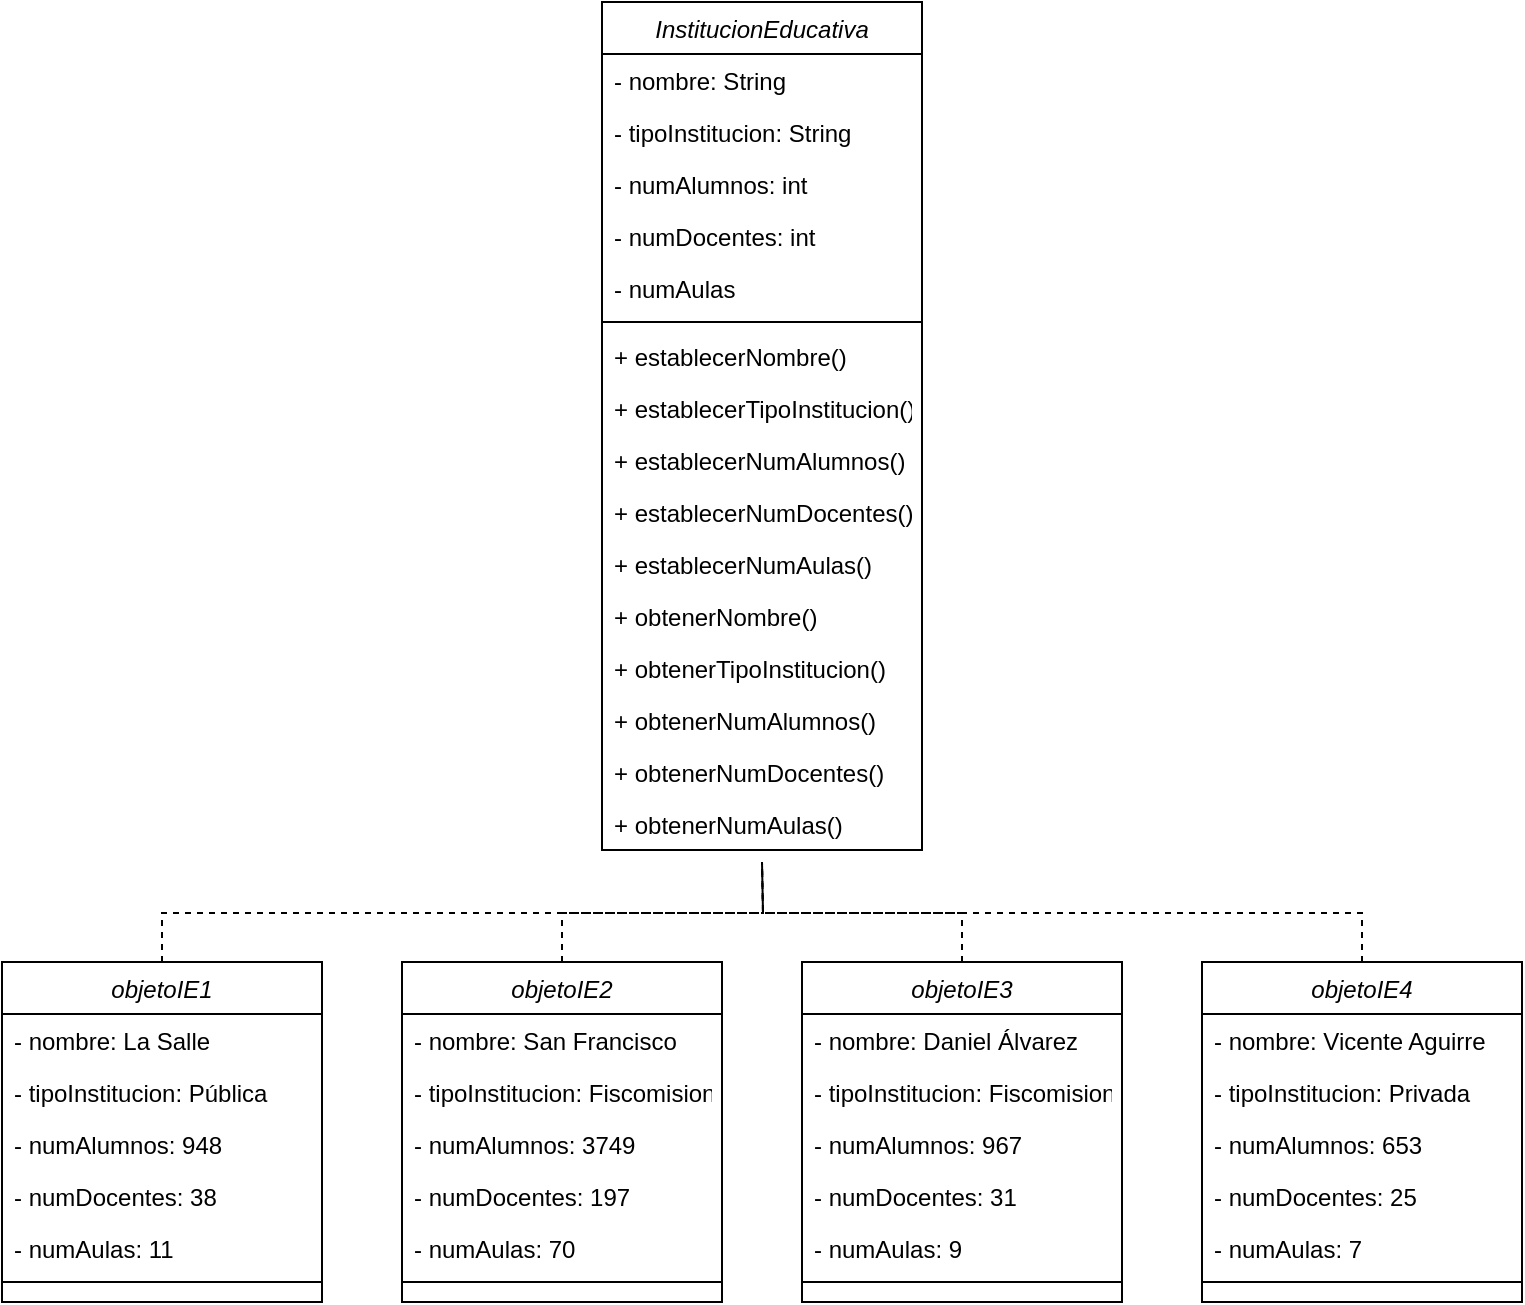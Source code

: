 <mxfile version="24.2.5" type="device">
  <diagram id="C5RBs43oDa-KdzZeNtuy" name="Page-1">
    <mxGraphModel dx="954" dy="674" grid="1" gridSize="10" guides="1" tooltips="1" connect="1" arrows="1" fold="1" page="1" pageScale="1" pageWidth="827" pageHeight="1169" math="0" shadow="0">
      <root>
        <mxCell id="WIyWlLk6GJQsqaUBKTNV-0" />
        <mxCell id="WIyWlLk6GJQsqaUBKTNV-1" parent="WIyWlLk6GJQsqaUBKTNV-0" />
        <mxCell id="zkfFHV4jXpPFQw0GAbJ--0" value="InstitucionEducativa" style="swimlane;fontStyle=2;align=center;verticalAlign=top;childLayout=stackLayout;horizontal=1;startSize=26;horizontalStack=0;resizeParent=1;resizeLast=0;collapsible=1;marginBottom=0;rounded=0;shadow=0;strokeWidth=1;" parent="WIyWlLk6GJQsqaUBKTNV-1" vertex="1">
          <mxGeometry x="340" y="40" width="160" height="424" as="geometry">
            <mxRectangle x="334" y="30" width="160" height="26" as="alternateBounds" />
          </mxGeometry>
        </mxCell>
        <mxCell id="zkfFHV4jXpPFQw0GAbJ--1" value="- nombre: String" style="text;align=left;verticalAlign=top;spacingLeft=4;spacingRight=4;overflow=hidden;rotatable=0;points=[[0,0.5],[1,0.5]];portConstraint=eastwest;" parent="zkfFHV4jXpPFQw0GAbJ--0" vertex="1">
          <mxGeometry y="26" width="160" height="26" as="geometry" />
        </mxCell>
        <mxCell id="zkfFHV4jXpPFQw0GAbJ--2" value="- tipoInstitucion: String" style="text;align=left;verticalAlign=top;spacingLeft=4;spacingRight=4;overflow=hidden;rotatable=0;points=[[0,0.5],[1,0.5]];portConstraint=eastwest;rounded=0;shadow=0;html=0;" parent="zkfFHV4jXpPFQw0GAbJ--0" vertex="1">
          <mxGeometry y="52" width="160" height="26" as="geometry" />
        </mxCell>
        <mxCell id="zkfFHV4jXpPFQw0GAbJ--3" value="- numAlumnos: int" style="text;align=left;verticalAlign=top;spacingLeft=4;spacingRight=4;overflow=hidden;rotatable=0;points=[[0,0.5],[1,0.5]];portConstraint=eastwest;rounded=0;shadow=0;html=0;" parent="zkfFHV4jXpPFQw0GAbJ--0" vertex="1">
          <mxGeometry y="78" width="160" height="26" as="geometry" />
        </mxCell>
        <mxCell id="EqsI3cdDh4cph1ESkexS-0" value="- numDocentes: int" style="text;align=left;verticalAlign=top;spacingLeft=4;spacingRight=4;overflow=hidden;rotatable=0;points=[[0,0.5],[1,0.5]];portConstraint=eastwest;rounded=0;shadow=0;html=0;" parent="zkfFHV4jXpPFQw0GAbJ--0" vertex="1">
          <mxGeometry y="104" width="160" height="26" as="geometry" />
        </mxCell>
        <mxCell id="Us2i2YmAc2GMmo4mCGwZ-0" value="- numAulas" style="text;align=left;verticalAlign=top;spacingLeft=4;spacingRight=4;overflow=hidden;rotatable=0;points=[[0,0.5],[1,0.5]];portConstraint=eastwest;rounded=0;shadow=0;html=0;" parent="zkfFHV4jXpPFQw0GAbJ--0" vertex="1">
          <mxGeometry y="130" width="160" height="26" as="geometry" />
        </mxCell>
        <mxCell id="zkfFHV4jXpPFQw0GAbJ--4" value="" style="line;html=1;strokeWidth=1;align=left;verticalAlign=middle;spacingTop=-1;spacingLeft=3;spacingRight=3;rotatable=0;labelPosition=right;points=[];portConstraint=eastwest;" parent="zkfFHV4jXpPFQw0GAbJ--0" vertex="1">
          <mxGeometry y="156" width="160" height="8" as="geometry" />
        </mxCell>
        <mxCell id="zkfFHV4jXpPFQw0GAbJ--5" value="+ establecerNombre()" style="text;align=left;verticalAlign=top;spacingLeft=4;spacingRight=4;overflow=hidden;rotatable=0;points=[[0,0.5],[1,0.5]];portConstraint=eastwest;" parent="zkfFHV4jXpPFQw0GAbJ--0" vertex="1">
          <mxGeometry y="164" width="160" height="26" as="geometry" />
        </mxCell>
        <mxCell id="EqsI3cdDh4cph1ESkexS-2" value="+ establecerTipoInstitucion()" style="text;align=left;verticalAlign=top;spacingLeft=4;spacingRight=4;overflow=hidden;rotatable=0;points=[[0,0.5],[1,0.5]];portConstraint=eastwest;" parent="zkfFHV4jXpPFQw0GAbJ--0" vertex="1">
          <mxGeometry y="190" width="160" height="26" as="geometry" />
        </mxCell>
        <mxCell id="EqsI3cdDh4cph1ESkexS-3" value="+ establecerNumAlumnos()" style="text;align=left;verticalAlign=top;spacingLeft=4;spacingRight=4;overflow=hidden;rotatable=0;points=[[0,0.5],[1,0.5]];portConstraint=eastwest;" parent="zkfFHV4jXpPFQw0GAbJ--0" vertex="1">
          <mxGeometry y="216" width="160" height="26" as="geometry" />
        </mxCell>
        <mxCell id="EqsI3cdDh4cph1ESkexS-4" value="+ establecerNumDocentes()" style="text;align=left;verticalAlign=top;spacingLeft=4;spacingRight=4;overflow=hidden;rotatable=0;points=[[0,0.5],[1,0.5]];portConstraint=eastwest;" parent="zkfFHV4jXpPFQw0GAbJ--0" vertex="1">
          <mxGeometry y="242" width="160" height="26" as="geometry" />
        </mxCell>
        <mxCell id="Us2i2YmAc2GMmo4mCGwZ-1" value="+ establecerNumAulas()" style="text;align=left;verticalAlign=top;spacingLeft=4;spacingRight=4;overflow=hidden;rotatable=0;points=[[0,0.5],[1,0.5]];portConstraint=eastwest;" parent="zkfFHV4jXpPFQw0GAbJ--0" vertex="1">
          <mxGeometry y="268" width="160" height="26" as="geometry" />
        </mxCell>
        <mxCell id="EqsI3cdDh4cph1ESkexS-5" value="+ obtenerNombre()" style="text;align=left;verticalAlign=top;spacingLeft=4;spacingRight=4;overflow=hidden;rotatable=0;points=[[0,0.5],[1,0.5]];portConstraint=eastwest;" parent="zkfFHV4jXpPFQw0GAbJ--0" vertex="1">
          <mxGeometry y="294" width="160" height="26" as="geometry" />
        </mxCell>
        <mxCell id="EqsI3cdDh4cph1ESkexS-8" value="+ obtenerTipoInstitucion()" style="text;align=left;verticalAlign=top;spacingLeft=4;spacingRight=4;overflow=hidden;rotatable=0;points=[[0,0.5],[1,0.5]];portConstraint=eastwest;" parent="zkfFHV4jXpPFQw0GAbJ--0" vertex="1">
          <mxGeometry y="320" width="160" height="26" as="geometry" />
        </mxCell>
        <mxCell id="EqsI3cdDh4cph1ESkexS-6" value="+ obtenerNumAlumnos()" style="text;align=left;verticalAlign=top;spacingLeft=4;spacingRight=4;overflow=hidden;rotatable=0;points=[[0,0.5],[1,0.5]];portConstraint=eastwest;" parent="zkfFHV4jXpPFQw0GAbJ--0" vertex="1">
          <mxGeometry y="346" width="160" height="26" as="geometry" />
        </mxCell>
        <mxCell id="EqsI3cdDh4cph1ESkexS-7" value="+ obtenerNumDocentes()" style="text;align=left;verticalAlign=top;spacingLeft=4;spacingRight=4;overflow=hidden;rotatable=0;points=[[0,0.5],[1,0.5]];portConstraint=eastwest;" parent="zkfFHV4jXpPFQw0GAbJ--0" vertex="1">
          <mxGeometry y="372" width="160" height="26" as="geometry" />
        </mxCell>
        <mxCell id="Us2i2YmAc2GMmo4mCGwZ-2" value="+ obtenerNumAulas()" style="text;align=left;verticalAlign=top;spacingLeft=4;spacingRight=4;overflow=hidden;rotatable=0;points=[[0,0.5],[1,0.5]];portConstraint=eastwest;" parent="zkfFHV4jXpPFQw0GAbJ--0" vertex="1">
          <mxGeometry y="398" width="160" height="26" as="geometry" />
        </mxCell>
        <mxCell id="Us2i2YmAc2GMmo4mCGwZ-3" style="edgeStyle=orthogonalEdgeStyle;rounded=0;orthogonalLoop=1;jettySize=auto;html=1;exitX=0.5;exitY=0;exitDx=0;exitDy=0;dashed=1;endArrow=none;endFill=0;" parent="WIyWlLk6GJQsqaUBKTNV-1" source="EqsI3cdDh4cph1ESkexS-9" edge="1">
          <mxGeometry relative="1" as="geometry">
            <mxPoint x="420" y="470" as="targetPoint" />
          </mxGeometry>
        </mxCell>
        <mxCell id="EqsI3cdDh4cph1ESkexS-9" value="objetoIE1" style="swimlane;fontStyle=2;align=center;verticalAlign=top;childLayout=stackLayout;horizontal=1;startSize=26;horizontalStack=0;resizeParent=1;resizeLast=0;collapsible=1;marginBottom=0;rounded=0;shadow=0;strokeWidth=1;" parent="WIyWlLk6GJQsqaUBKTNV-1" vertex="1">
          <mxGeometry x="40" y="520" width="160" height="170" as="geometry">
            <mxRectangle x="334" y="30" width="160" height="26" as="alternateBounds" />
          </mxGeometry>
        </mxCell>
        <mxCell id="EqsI3cdDh4cph1ESkexS-10" value="- nombre: La Salle" style="text;align=left;verticalAlign=top;spacingLeft=4;spacingRight=4;overflow=hidden;rotatable=0;points=[[0,0.5],[1,0.5]];portConstraint=eastwest;" parent="EqsI3cdDh4cph1ESkexS-9" vertex="1">
          <mxGeometry y="26" width="160" height="26" as="geometry" />
        </mxCell>
        <mxCell id="EqsI3cdDh4cph1ESkexS-11" value="- tipoInstitucion: Pública" style="text;align=left;verticalAlign=top;spacingLeft=4;spacingRight=4;overflow=hidden;rotatable=0;points=[[0,0.5],[1,0.5]];portConstraint=eastwest;rounded=0;shadow=0;html=0;" parent="EqsI3cdDh4cph1ESkexS-9" vertex="1">
          <mxGeometry y="52" width="160" height="26" as="geometry" />
        </mxCell>
        <mxCell id="EqsI3cdDh4cph1ESkexS-12" value="- numAlumnos: 948" style="text;align=left;verticalAlign=top;spacingLeft=4;spacingRight=4;overflow=hidden;rotatable=0;points=[[0,0.5],[1,0.5]];portConstraint=eastwest;rounded=0;shadow=0;html=0;" parent="EqsI3cdDh4cph1ESkexS-9" vertex="1">
          <mxGeometry y="78" width="160" height="26" as="geometry" />
        </mxCell>
        <mxCell id="EqsI3cdDh4cph1ESkexS-13" value="- numDocentes: 38" style="text;align=left;verticalAlign=top;spacingLeft=4;spacingRight=4;overflow=hidden;rotatable=0;points=[[0,0.5],[1,0.5]];portConstraint=eastwest;rounded=0;shadow=0;html=0;" parent="EqsI3cdDh4cph1ESkexS-9" vertex="1">
          <mxGeometry y="104" width="160" height="26" as="geometry" />
        </mxCell>
        <mxCell id="Us2i2YmAc2GMmo4mCGwZ-7" value="- numAulas: 11" style="text;align=left;verticalAlign=top;spacingLeft=4;spacingRight=4;overflow=hidden;rotatable=0;points=[[0,0.5],[1,0.5]];portConstraint=eastwest;rounded=0;shadow=0;html=0;" parent="EqsI3cdDh4cph1ESkexS-9" vertex="1">
          <mxGeometry y="130" width="160" height="26" as="geometry" />
        </mxCell>
        <mxCell id="EqsI3cdDh4cph1ESkexS-14" value="" style="line;html=1;strokeWidth=1;align=left;verticalAlign=middle;spacingTop=-1;spacingLeft=3;spacingRight=3;rotatable=0;labelPosition=right;points=[];portConstraint=eastwest;" parent="EqsI3cdDh4cph1ESkexS-9" vertex="1">
          <mxGeometry y="156" width="160" height="8" as="geometry" />
        </mxCell>
        <mxCell id="EqsI3cdDh4cph1ESkexS-68" style="edgeStyle=orthogonalEdgeStyle;rounded=0;orthogonalLoop=1;jettySize=auto;html=1;exitX=0.5;exitY=0;exitDx=0;exitDy=0;strokeColor=none;endArrow=none;endFill=0;" parent="WIyWlLk6GJQsqaUBKTNV-1" source="EqsI3cdDh4cph1ESkexS-23" edge="1">
          <mxGeometry relative="1" as="geometry">
            <mxPoint x="420" y="390" as="targetPoint" />
          </mxGeometry>
        </mxCell>
        <mxCell id="Us2i2YmAc2GMmo4mCGwZ-4" style="edgeStyle=orthogonalEdgeStyle;rounded=0;orthogonalLoop=1;jettySize=auto;html=1;exitX=0.5;exitY=0;exitDx=0;exitDy=0;dashed=1;endArrow=none;endFill=0;" parent="WIyWlLk6GJQsqaUBKTNV-1" source="EqsI3cdDh4cph1ESkexS-23" edge="1">
          <mxGeometry relative="1" as="geometry">
            <mxPoint x="420" y="470" as="targetPoint" />
          </mxGeometry>
        </mxCell>
        <mxCell id="EqsI3cdDh4cph1ESkexS-23" value="objetoIE2" style="swimlane;fontStyle=2;align=center;verticalAlign=top;childLayout=stackLayout;horizontal=1;startSize=26;horizontalStack=0;resizeParent=1;resizeLast=0;collapsible=1;marginBottom=0;rounded=0;shadow=0;strokeWidth=1;" parent="WIyWlLk6GJQsqaUBKTNV-1" vertex="1">
          <mxGeometry x="240" y="520" width="160" height="170" as="geometry">
            <mxRectangle x="334" y="30" width="160" height="26" as="alternateBounds" />
          </mxGeometry>
        </mxCell>
        <mxCell id="EqsI3cdDh4cph1ESkexS-24" value="- nombre: San Francisco" style="text;align=left;verticalAlign=top;spacingLeft=4;spacingRight=4;overflow=hidden;rotatable=0;points=[[0,0.5],[1,0.5]];portConstraint=eastwest;" parent="EqsI3cdDh4cph1ESkexS-23" vertex="1">
          <mxGeometry y="26" width="160" height="26" as="geometry" />
        </mxCell>
        <mxCell id="EqsI3cdDh4cph1ESkexS-25" value="- tipoInstitucion: Fiscomisional" style="text;align=left;verticalAlign=top;spacingLeft=4;spacingRight=4;overflow=hidden;rotatable=0;points=[[0,0.5],[1,0.5]];portConstraint=eastwest;rounded=0;shadow=0;html=0;" parent="EqsI3cdDh4cph1ESkexS-23" vertex="1">
          <mxGeometry y="52" width="160" height="26" as="geometry" />
        </mxCell>
        <mxCell id="EqsI3cdDh4cph1ESkexS-26" value="- numAlumnos: 3749" style="text;align=left;verticalAlign=top;spacingLeft=4;spacingRight=4;overflow=hidden;rotatable=0;points=[[0,0.5],[1,0.5]];portConstraint=eastwest;rounded=0;shadow=0;html=0;" parent="EqsI3cdDh4cph1ESkexS-23" vertex="1">
          <mxGeometry y="78" width="160" height="26" as="geometry" />
        </mxCell>
        <mxCell id="EqsI3cdDh4cph1ESkexS-27" value="- numDocentes: 197" style="text;align=left;verticalAlign=top;spacingLeft=4;spacingRight=4;overflow=hidden;rotatable=0;points=[[0,0.5],[1,0.5]];portConstraint=eastwest;rounded=0;shadow=0;html=0;" parent="EqsI3cdDh4cph1ESkexS-23" vertex="1">
          <mxGeometry y="104" width="160" height="26" as="geometry" />
        </mxCell>
        <mxCell id="Us2i2YmAc2GMmo4mCGwZ-8" value="- numAulas: 70" style="text;align=left;verticalAlign=top;spacingLeft=4;spacingRight=4;overflow=hidden;rotatable=0;points=[[0,0.5],[1,0.5]];portConstraint=eastwest;rounded=0;shadow=0;html=0;" parent="EqsI3cdDh4cph1ESkexS-23" vertex="1">
          <mxGeometry y="130" width="160" height="26" as="geometry" />
        </mxCell>
        <mxCell id="EqsI3cdDh4cph1ESkexS-28" value="" style="line;html=1;strokeWidth=1;align=left;verticalAlign=middle;spacingTop=-1;spacingLeft=3;spacingRight=3;rotatable=0;labelPosition=right;points=[];portConstraint=eastwest;" parent="EqsI3cdDh4cph1ESkexS-23" vertex="1">
          <mxGeometry y="156" width="160" height="8" as="geometry" />
        </mxCell>
        <mxCell id="Us2i2YmAc2GMmo4mCGwZ-5" style="edgeStyle=orthogonalEdgeStyle;rounded=0;orthogonalLoop=1;jettySize=auto;html=1;exitX=0.5;exitY=0;exitDx=0;exitDy=0;dashed=1;endArrow=none;endFill=0;" parent="WIyWlLk6GJQsqaUBKTNV-1" source="EqsI3cdDh4cph1ESkexS-37" edge="1">
          <mxGeometry relative="1" as="geometry">
            <mxPoint x="420" y="470" as="targetPoint" />
          </mxGeometry>
        </mxCell>
        <mxCell id="EqsI3cdDh4cph1ESkexS-37" value="objetoIE3" style="swimlane;fontStyle=2;align=center;verticalAlign=top;childLayout=stackLayout;horizontal=1;startSize=26;horizontalStack=0;resizeParent=1;resizeLast=0;collapsible=1;marginBottom=0;rounded=0;shadow=0;strokeWidth=1;" parent="WIyWlLk6GJQsqaUBKTNV-1" vertex="1">
          <mxGeometry x="440" y="520" width="160" height="170" as="geometry">
            <mxRectangle x="334" y="30" width="160" height="26" as="alternateBounds" />
          </mxGeometry>
        </mxCell>
        <mxCell id="EqsI3cdDh4cph1ESkexS-38" value="- nombre: Daniel Álvarez" style="text;align=left;verticalAlign=top;spacingLeft=4;spacingRight=4;overflow=hidden;rotatable=0;points=[[0,0.5],[1,0.5]];portConstraint=eastwest;" parent="EqsI3cdDh4cph1ESkexS-37" vertex="1">
          <mxGeometry y="26" width="160" height="26" as="geometry" />
        </mxCell>
        <mxCell id="EqsI3cdDh4cph1ESkexS-39" value="- tipoInstitucion: Fiscomisional" style="text;align=left;verticalAlign=top;spacingLeft=4;spacingRight=4;overflow=hidden;rotatable=0;points=[[0,0.5],[1,0.5]];portConstraint=eastwest;rounded=0;shadow=0;html=0;" parent="EqsI3cdDh4cph1ESkexS-37" vertex="1">
          <mxGeometry y="52" width="160" height="26" as="geometry" />
        </mxCell>
        <mxCell id="EqsI3cdDh4cph1ESkexS-40" value="- numAlumnos: 967" style="text;align=left;verticalAlign=top;spacingLeft=4;spacingRight=4;overflow=hidden;rotatable=0;points=[[0,0.5],[1,0.5]];portConstraint=eastwest;rounded=0;shadow=0;html=0;" parent="EqsI3cdDh4cph1ESkexS-37" vertex="1">
          <mxGeometry y="78" width="160" height="26" as="geometry" />
        </mxCell>
        <mxCell id="EqsI3cdDh4cph1ESkexS-41" value="- numDocentes: 31" style="text;align=left;verticalAlign=top;spacingLeft=4;spacingRight=4;overflow=hidden;rotatable=0;points=[[0,0.5],[1,0.5]];portConstraint=eastwest;rounded=0;shadow=0;html=0;" parent="EqsI3cdDh4cph1ESkexS-37" vertex="1">
          <mxGeometry y="104" width="160" height="26" as="geometry" />
        </mxCell>
        <mxCell id="Us2i2YmAc2GMmo4mCGwZ-9" value="- numAulas: 9" style="text;align=left;verticalAlign=top;spacingLeft=4;spacingRight=4;overflow=hidden;rotatable=0;points=[[0,0.5],[1,0.5]];portConstraint=eastwest;rounded=0;shadow=0;html=0;" parent="EqsI3cdDh4cph1ESkexS-37" vertex="1">
          <mxGeometry y="130" width="160" height="26" as="geometry" />
        </mxCell>
        <mxCell id="EqsI3cdDh4cph1ESkexS-42" value="" style="line;html=1;strokeWidth=1;align=left;verticalAlign=middle;spacingTop=-1;spacingLeft=3;spacingRight=3;rotatable=0;labelPosition=right;points=[];portConstraint=eastwest;" parent="EqsI3cdDh4cph1ESkexS-37" vertex="1">
          <mxGeometry y="156" width="160" height="8" as="geometry" />
        </mxCell>
        <mxCell id="Us2i2YmAc2GMmo4mCGwZ-6" style="edgeStyle=orthogonalEdgeStyle;rounded=0;orthogonalLoop=1;jettySize=auto;html=1;exitX=0.5;exitY=0;exitDx=0;exitDy=0;dashed=1;endArrow=none;endFill=0;" parent="WIyWlLk6GJQsqaUBKTNV-1" source="EqsI3cdDh4cph1ESkexS-51" edge="1">
          <mxGeometry relative="1" as="geometry">
            <mxPoint x="420" y="470" as="targetPoint" />
          </mxGeometry>
        </mxCell>
        <mxCell id="EqsI3cdDh4cph1ESkexS-51" value="objetoIE4" style="swimlane;fontStyle=2;align=center;verticalAlign=top;childLayout=stackLayout;horizontal=1;startSize=26;horizontalStack=0;resizeParent=1;resizeLast=0;collapsible=1;marginBottom=0;rounded=0;shadow=0;strokeWidth=1;" parent="WIyWlLk6GJQsqaUBKTNV-1" vertex="1">
          <mxGeometry x="640" y="520" width="160" height="170" as="geometry">
            <mxRectangle x="334" y="30" width="160" height="26" as="alternateBounds" />
          </mxGeometry>
        </mxCell>
        <mxCell id="EqsI3cdDh4cph1ESkexS-52" value="- nombre: Vicente Aguirre" style="text;align=left;verticalAlign=top;spacingLeft=4;spacingRight=4;overflow=hidden;rotatable=0;points=[[0,0.5],[1,0.5]];portConstraint=eastwest;" parent="EqsI3cdDh4cph1ESkexS-51" vertex="1">
          <mxGeometry y="26" width="160" height="26" as="geometry" />
        </mxCell>
        <mxCell id="EqsI3cdDh4cph1ESkexS-53" value="- tipoInstitucion: Privada" style="text;align=left;verticalAlign=top;spacingLeft=4;spacingRight=4;overflow=hidden;rotatable=0;points=[[0,0.5],[1,0.5]];portConstraint=eastwest;rounded=0;shadow=0;html=0;" parent="EqsI3cdDh4cph1ESkexS-51" vertex="1">
          <mxGeometry y="52" width="160" height="26" as="geometry" />
        </mxCell>
        <mxCell id="EqsI3cdDh4cph1ESkexS-54" value="- numAlumnos: 653" style="text;align=left;verticalAlign=top;spacingLeft=4;spacingRight=4;overflow=hidden;rotatable=0;points=[[0,0.5],[1,0.5]];portConstraint=eastwest;rounded=0;shadow=0;html=0;" parent="EqsI3cdDh4cph1ESkexS-51" vertex="1">
          <mxGeometry y="78" width="160" height="26" as="geometry" />
        </mxCell>
        <mxCell id="EqsI3cdDh4cph1ESkexS-55" value="- numDocentes: 25" style="text;align=left;verticalAlign=top;spacingLeft=4;spacingRight=4;overflow=hidden;rotatable=0;points=[[0,0.5],[1,0.5]];portConstraint=eastwest;rounded=0;shadow=0;html=0;" parent="EqsI3cdDh4cph1ESkexS-51" vertex="1">
          <mxGeometry y="104" width="160" height="26" as="geometry" />
        </mxCell>
        <mxCell id="Us2i2YmAc2GMmo4mCGwZ-10" value="- numAulas: 7" style="text;align=left;verticalAlign=top;spacingLeft=4;spacingRight=4;overflow=hidden;rotatable=0;points=[[0,0.5],[1,0.5]];portConstraint=eastwest;rounded=0;shadow=0;html=0;" parent="EqsI3cdDh4cph1ESkexS-51" vertex="1">
          <mxGeometry y="130" width="160" height="26" as="geometry" />
        </mxCell>
        <mxCell id="EqsI3cdDh4cph1ESkexS-56" value="" style="line;html=1;strokeWidth=1;align=left;verticalAlign=middle;spacingTop=-1;spacingLeft=3;spacingRight=3;rotatable=0;labelPosition=right;points=[];portConstraint=eastwest;" parent="EqsI3cdDh4cph1ESkexS-51" vertex="1">
          <mxGeometry y="156" width="160" height="8" as="geometry" />
        </mxCell>
      </root>
    </mxGraphModel>
  </diagram>
</mxfile>
